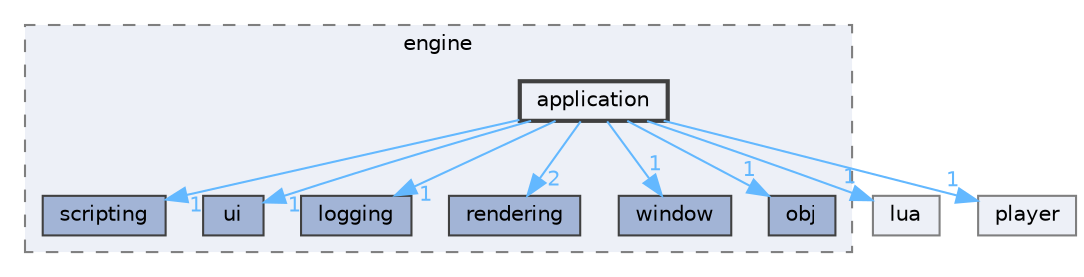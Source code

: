 digraph "techstorm/engine/application"
{
 // LATEX_PDF_SIZE
  bgcolor="transparent";
  edge [fontname=Helvetica,fontsize=10,labelfontname=Helvetica,labelfontsize=10];
  node [fontname=Helvetica,fontsize=10,shape=box,height=0.2,width=0.4];
  compound=true
  subgraph clusterdir_f0215e67d3150ee964ca241625d804af {
    graph [ bgcolor="#edf0f7", pencolor="grey50", label="engine", fontname=Helvetica,fontsize=10 style="filled,dashed", URL="dir_f0215e67d3150ee964ca241625d804af.html",tooltip=""]
  dir_47b4cf51432fc7205f39cdfbcfc95044 [label="scripting", fillcolor="#a2b4d6", color="grey25", style="filled", URL="dir_47b4cf51432fc7205f39cdfbcfc95044.html",tooltip=""];
  dir_594093c6f73f6d5d2083b01f40190dab [label="ui", fillcolor="#a2b4d6", color="grey25", style="filled", URL="dir_594093c6f73f6d5d2083b01f40190dab.html",tooltip=""];
  dir_add3ec58a8d1482a0bb05357d09cb24a [label="logging", fillcolor="#a2b4d6", color="grey25", style="filled", URL="dir_add3ec58a8d1482a0bb05357d09cb24a.html",tooltip=""];
  dir_b16c64274c3a1ee8538ffeb53b92b60d [label="rendering", fillcolor="#a2b4d6", color="grey25", style="filled", URL="dir_b16c64274c3a1ee8538ffeb53b92b60d.html",tooltip=""];
  dir_c8c03ed8c90b039a9ae858c38777a8cf [label="window", fillcolor="#a2b4d6", color="grey25", style="filled", URL="dir_c8c03ed8c90b039a9ae858c38777a8cf.html",tooltip=""];
  dir_ca9f7307ed4309771a1cb2e0b43f56db [label="obj", fillcolor="#a2b4d6", color="grey25", style="filled", URL="dir_ca9f7307ed4309771a1cb2e0b43f56db.html",tooltip=""];
  dir_eecf1ff149c31bb3e3b7ae5e9b7c1b47 [label="application", fillcolor="#edf0f7", color="grey25", style="filled,bold", URL="dir_eecf1ff149c31bb3e3b7ae5e9b7c1b47.html",tooltip=""];
  }
  dir_67e5b11173cba92d61fc60de03c25333 [label="lua", fillcolor="#edf0f7", color="grey50", style="filled", URL="dir_67e5b11173cba92d61fc60de03c25333.html",tooltip=""];
  dir_e1b7c65f7e48ba40f74efedb6994f227 [label="player", fillcolor="#edf0f7", color="grey50", style="filled", URL="dir_e1b7c65f7e48ba40f74efedb6994f227.html",tooltip=""];
  dir_eecf1ff149c31bb3e3b7ae5e9b7c1b47->dir_47b4cf51432fc7205f39cdfbcfc95044 [headlabel="1", labeldistance=1.5 headhref="dir_000002_000108.html" href="dir_000002_000108.html" color="steelblue1" fontcolor="steelblue1"];
  dir_eecf1ff149c31bb3e3b7ae5e9b7c1b47->dir_594093c6f73f6d5d2083b01f40190dab [headlabel="1", labeldistance=1.5 headhref="dir_000002_000136.html" href="dir_000002_000136.html" color="steelblue1" fontcolor="steelblue1"];
  dir_eecf1ff149c31bb3e3b7ae5e9b7c1b47->dir_67e5b11173cba92d61fc60de03c25333 [headlabel="1", labeldistance=1.5 headhref="dir_000002_000071.html" href="dir_000002_000071.html" color="steelblue1" fontcolor="steelblue1"];
  dir_eecf1ff149c31bb3e3b7ae5e9b7c1b47->dir_add3ec58a8d1482a0bb05357d09cb24a [headlabel="1", labeldistance=1.5 headhref="dir_000002_000068.html" href="dir_000002_000068.html" color="steelblue1" fontcolor="steelblue1"];
  dir_eecf1ff149c31bb3e3b7ae5e9b7c1b47->dir_b16c64274c3a1ee8538ffeb53b92b60d [headlabel="2", labeldistance=1.5 headhref="dir_000002_000101.html" href="dir_000002_000101.html" color="steelblue1" fontcolor="steelblue1"];
  dir_eecf1ff149c31bb3e3b7ae5e9b7c1b47->dir_c8c03ed8c90b039a9ae858c38777a8cf [headlabel="1", labeldistance=1.5 headhref="dir_000002_000145.html" href="dir_000002_000145.html" color="steelblue1" fontcolor="steelblue1"];
  dir_eecf1ff149c31bb3e3b7ae5e9b7c1b47->dir_ca9f7307ed4309771a1cb2e0b43f56db [headlabel="1", labeldistance=1.5 headhref="dir_000002_000079.html" href="dir_000002_000079.html" color="steelblue1" fontcolor="steelblue1"];
  dir_eecf1ff149c31bb3e3b7ae5e9b7c1b47->dir_e1b7c65f7e48ba40f74efedb6994f227 [headlabel="1", labeldistance=1.5 headhref="dir_000002_000087.html" href="dir_000002_000087.html" color="steelblue1" fontcolor="steelblue1"];
}
